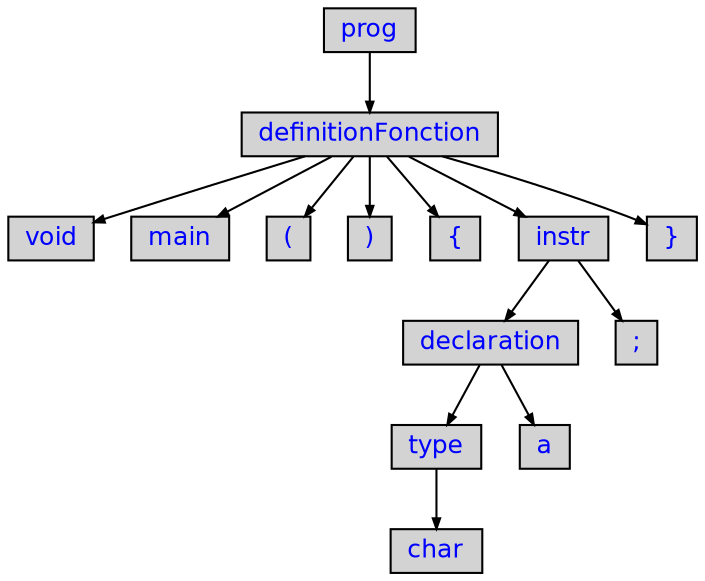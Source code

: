 digraph {
	ordering=out;
	ranksep=.4;
	node [shape=box, fixedsize=false, fontsize=12, fontname="Helvetica", fontcolor="blue"
		width=.25, height=.25, color="black", fillcolor="lightgrey", style="filled, solid"];
	edge [arrowsize=.5, color="black"]

	node0x105dac0[label="prog"];
	node0x105f580[label="definitionFonction"];
	node0x1060610[label="void"]
	node0x1060650[label="main"]
	node0x1060730[label="("]
	node0x10610f0[label=")"]
	node0x1061130[label="{"]
	node0x10609e0[label="instr"];
	node0x1062110[label="declaration"];
	node0x105fd00[label="type"];
	node0x1065190[label="char"]
	node0x1065c90[label="a"]
	node0x1065c50[label=";"]
	node0x1066670[label="}"]
	node0x105dac0 -> node0x105f580;
	node0x105f580 -> node0x1060610;
	node0x105f580 -> node0x1060650;
	node0x105f580 -> node0x1060730;
	node0x105f580 -> node0x10610f0;
	node0x105f580 -> node0x1061130;
	node0x105f580 -> node0x10609e0;
	node0x105f580 -> node0x1066670;
	node0x10609e0 -> node0x1062110;
	node0x10609e0 -> node0x1065c50;
	node0x1062110 -> node0x105fd00;
	node0x1062110 -> node0x1065c90;
	node0x105fd00 -> node0x1065190;
}
